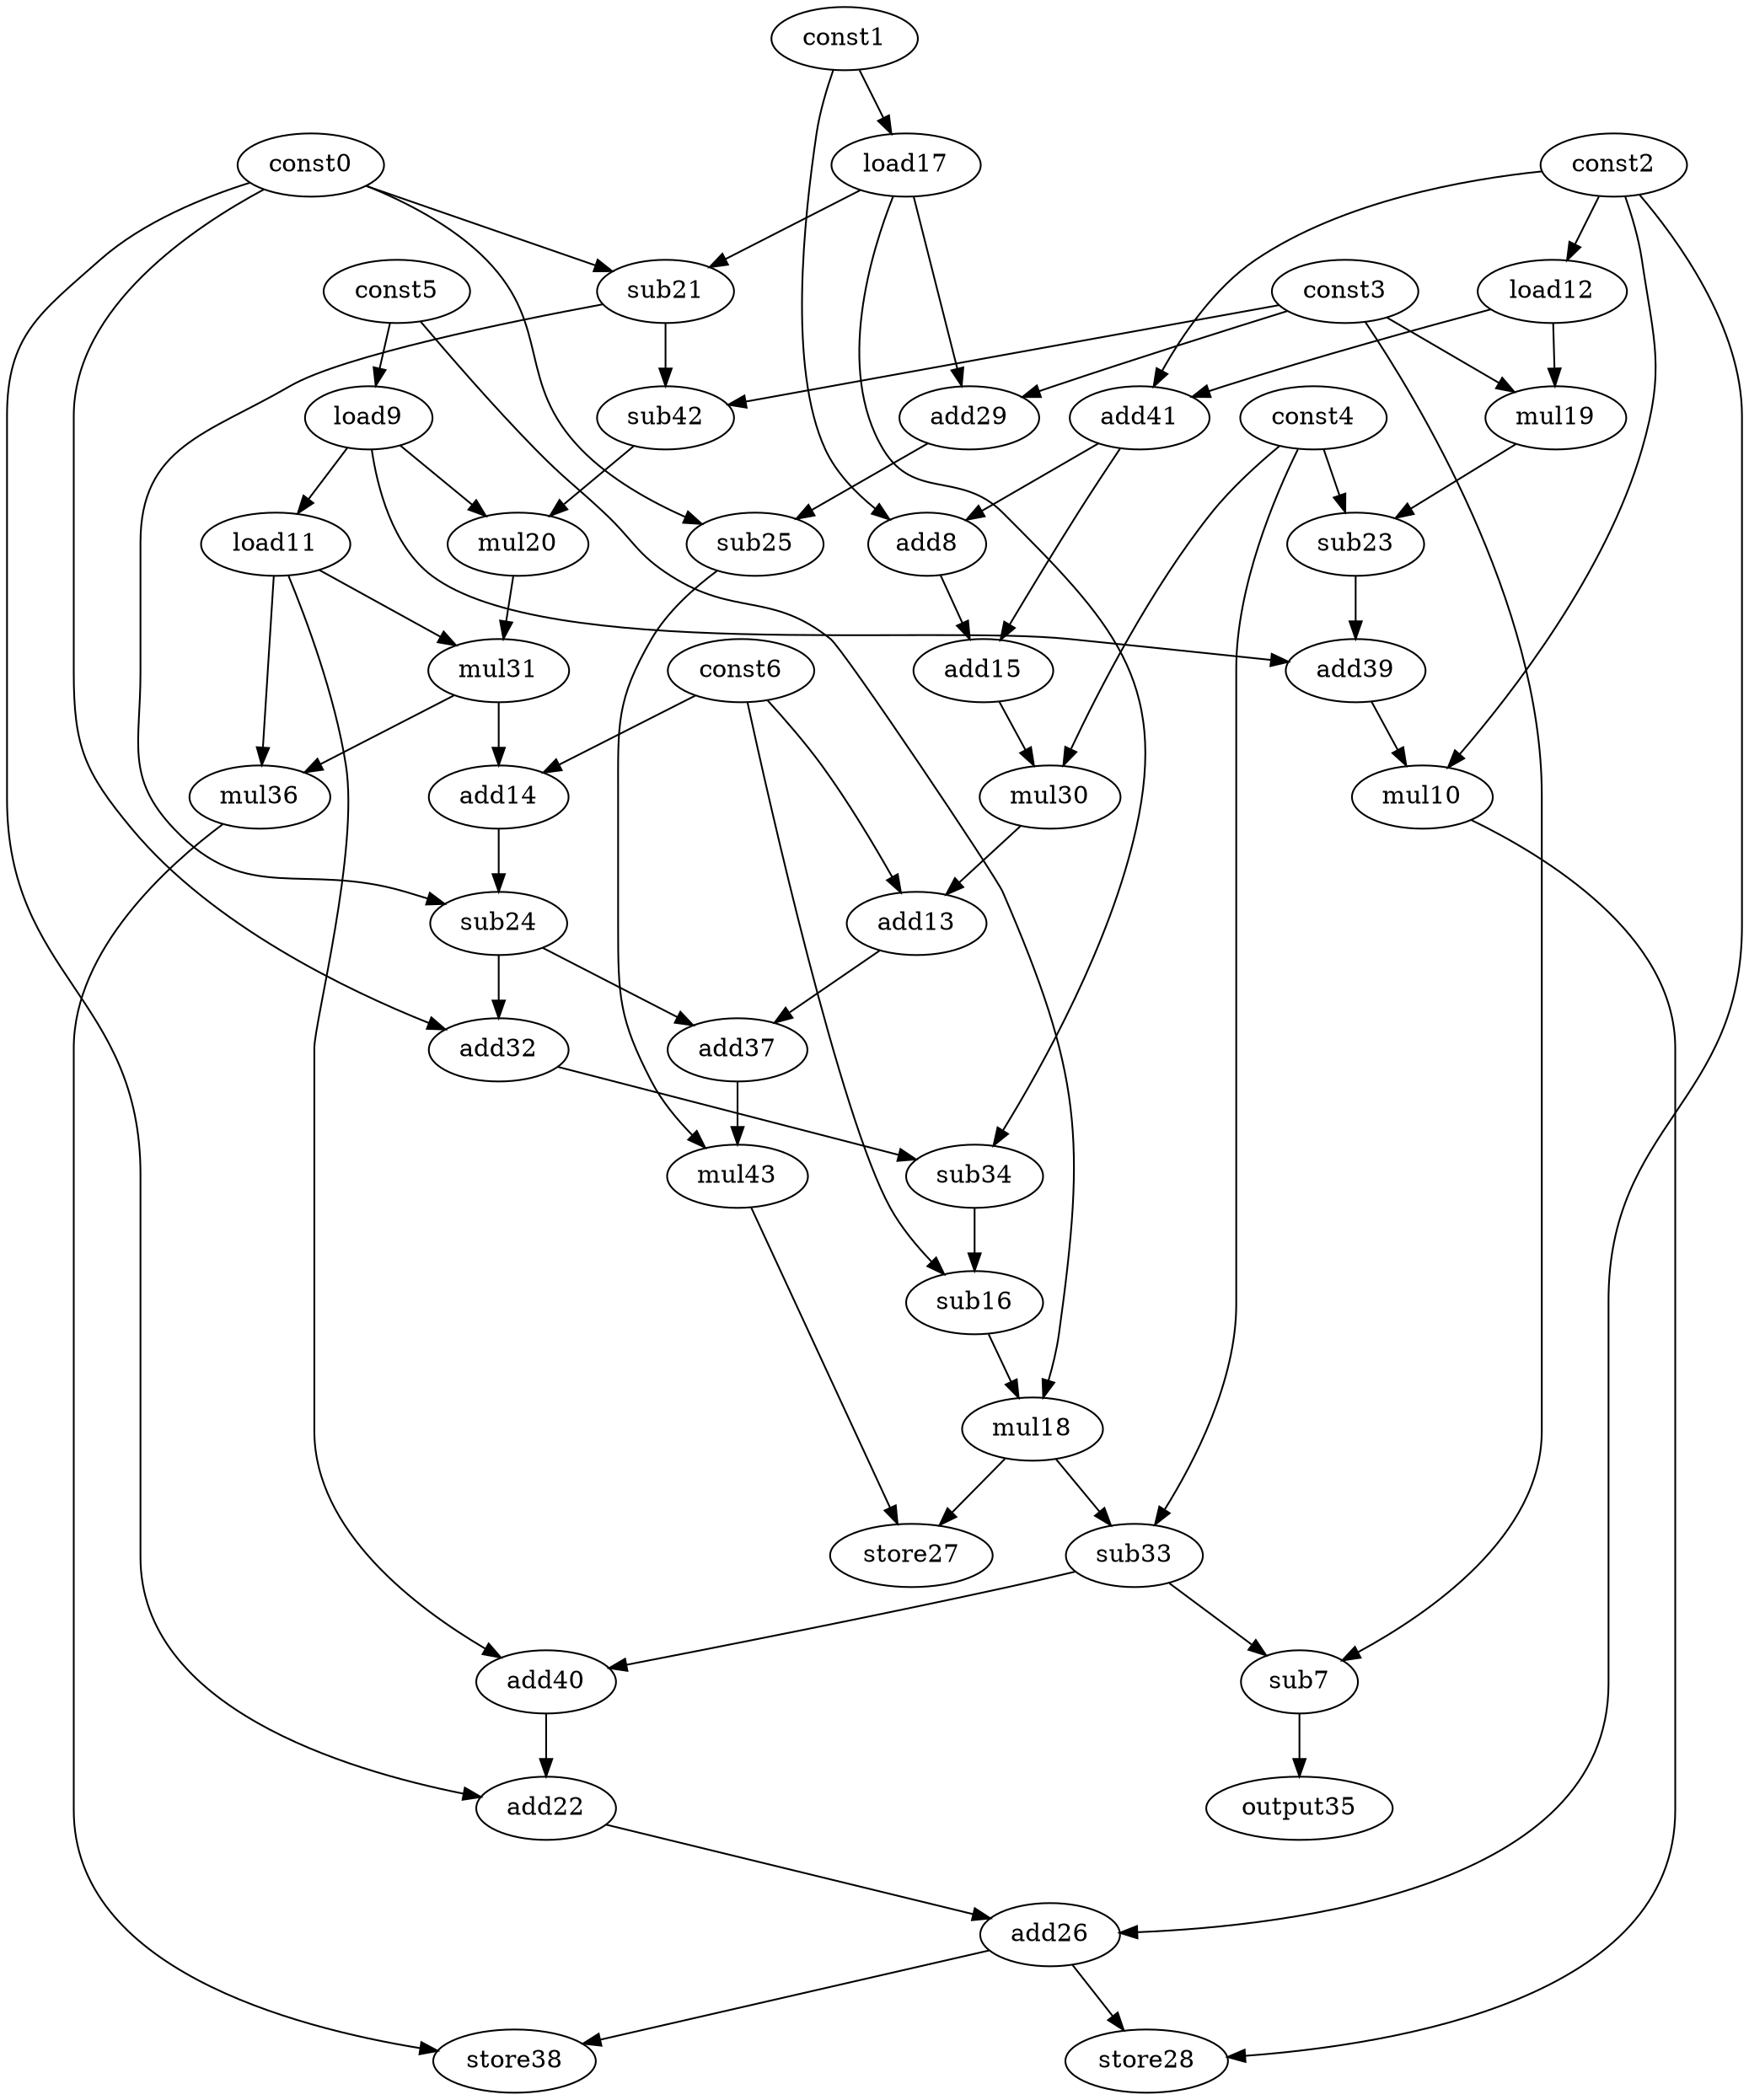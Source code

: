 digraph G { 
const0[opcode=const]; 
const1[opcode=const]; 
const2[opcode=const]; 
const3[opcode=const]; 
const4[opcode=const]; 
const5[opcode=const]; 
const6[opcode=const]; 
sub7[opcode=sub]; 
add8[opcode=add]; 
load9[opcode=load]; 
mul10[opcode=mul]; 
load11[opcode=load]; 
load12[opcode=load]; 
add13[opcode=add]; 
add14[opcode=add]; 
add15[opcode=add]; 
sub16[opcode=sub]; 
load17[opcode=load]; 
mul18[opcode=mul]; 
mul19[opcode=mul]; 
mul20[opcode=mul]; 
sub21[opcode=sub]; 
add22[opcode=add]; 
sub23[opcode=sub]; 
sub24[opcode=sub]; 
sub25[opcode=sub]; 
add26[opcode=add]; 
store27[opcode=store]; 
store28[opcode=store]; 
add29[opcode=add]; 
mul30[opcode=mul]; 
mul31[opcode=mul]; 
add32[opcode=add]; 
sub33[opcode=sub]; 
sub34[opcode=sub]; 
output35[opcode=output]; 
mul36[opcode=mul]; 
add37[opcode=add]; 
store38[opcode=store]; 
add39[opcode=add]; 
add40[opcode=add]; 
add41[opcode=add]; 
sub42[opcode=sub]; 
mul43[opcode=mul]; 
const5->load9[operand=0];
const2->load12[operand=0];
const1->load17[operand=0];
load9->load11[operand=0];
const3->mul19[operand=0];
load12->mul19[operand=1];
const0->sub21[operand=0];
load17->sub21[operand=1];
load17->add29[operand=0];
const3->add29[operand=1];
const2->add41[operand=0];
load12->add41[operand=1];
const1->add8[operand=0];
add41->add8[operand=1];
mul19->sub23[operand=0];
const4->sub23[operand=1];
const0->sub25[operand=0];
add29->sub25[operand=1];
const3->sub42[operand=0];
sub21->sub42[operand=1];
add8->add15[operand=0];
add41->add15[operand=1];
load9->mul20[operand=0];
sub42->mul20[operand=1];
load9->add39[operand=0];
sub23->add39[operand=1];
const2->mul10[operand=0];
add39->mul10[operand=1];
const4->mul30[operand=0];
add15->mul30[operand=1];
load11->mul31[operand=0];
mul20->mul31[operand=1];
const6->add13[operand=0];
mul30->add13[operand=1];
const6->add14[operand=0];
mul31->add14[operand=1];
load11->mul36[operand=0];
mul31->mul36[operand=1];
sub21->sub24[operand=0];
add14->sub24[operand=1];
sub24->add32[operand=0];
const0->add32[operand=1];
sub24->add37[operand=0];
add13->add37[operand=1];
add32->sub34[operand=0];
load17->sub34[operand=1];
sub25->mul43[operand=0];
add37->mul43[operand=1];
sub34->sub16[operand=0];
const6->sub16[operand=1];
sub16->mul18[operand=0];
const5->mul18[operand=1];
mul18->store27[operand=0];
mul43->store27[operand=1];
mul18->sub33[operand=0];
const4->sub33[operand=1];
sub33->sub7[operand=0];
const3->sub7[operand=1];
sub33->add40[operand=0];
load11->add40[operand=1];
add40->add22[operand=0];
const0->add22[operand=1];
sub7->output35[operand=0];
const2->add26[operand=0];
add22->add26[operand=1];
mul10->store28[operand=0];
add26->store28[operand=1];
add26->store38[operand=0];
mul36->store38[operand=1];
}
